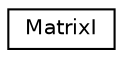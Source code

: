 digraph "Graphical Class Hierarchy"
{
  edge [fontname="Helvetica",fontsize="10",labelfontname="Helvetica",labelfontsize="10"];
  node [fontname="Helvetica",fontsize="10",shape=record];
  rankdir="LR";
  Node1 [label="MatrixI",height=0.2,width=0.4,color="black", fillcolor="white", style="filled",URL="$class_matrix_i.html"];
}
